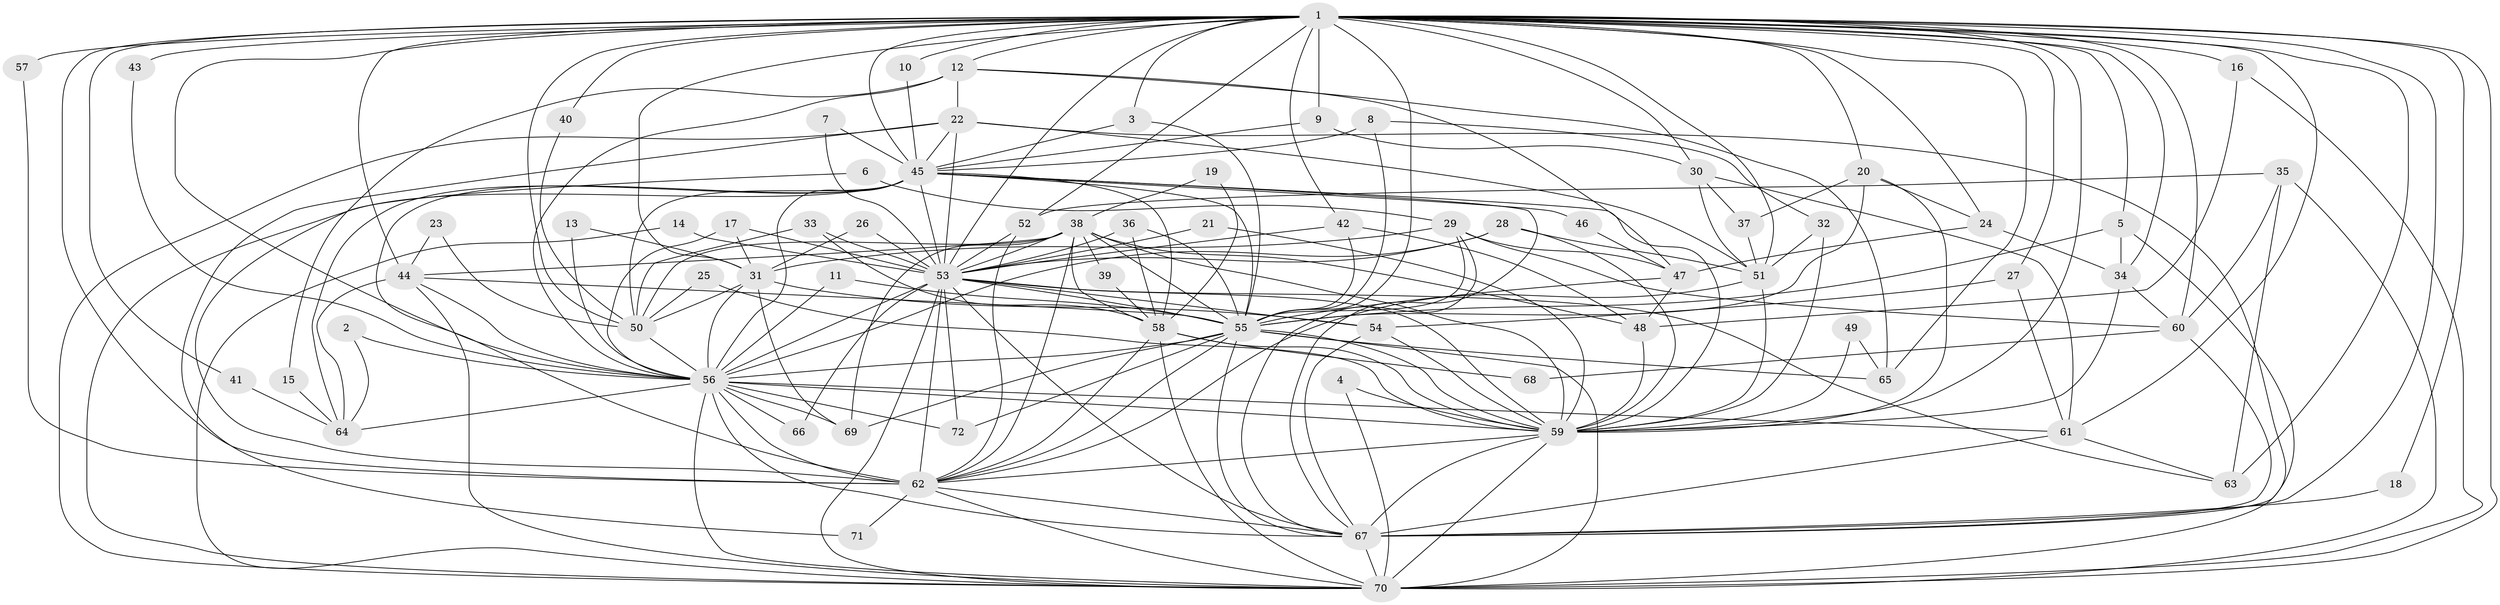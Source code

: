 // original degree distribution, {37: 0.006944444444444444, 19: 0.013888888888888888, 16: 0.013888888888888888, 27: 0.006944444444444444, 18: 0.006944444444444444, 26: 0.006944444444444444, 23: 0.006944444444444444, 22: 0.006944444444444444, 5: 0.0763888888888889, 4: 0.1111111111111111, 8: 0.006944444444444444, 3: 0.2013888888888889, 2: 0.4861111111111111, 6: 0.034722222222222224, 9: 0.006944444444444444, 10: 0.006944444444444444}
// Generated by graph-tools (version 1.1) at 2025/25/03/09/25 03:25:39]
// undirected, 72 vertices, 214 edges
graph export_dot {
graph [start="1"]
  node [color=gray90,style=filled];
  1;
  2;
  3;
  4;
  5;
  6;
  7;
  8;
  9;
  10;
  11;
  12;
  13;
  14;
  15;
  16;
  17;
  18;
  19;
  20;
  21;
  22;
  23;
  24;
  25;
  26;
  27;
  28;
  29;
  30;
  31;
  32;
  33;
  34;
  35;
  36;
  37;
  38;
  39;
  40;
  41;
  42;
  43;
  44;
  45;
  46;
  47;
  48;
  49;
  50;
  51;
  52;
  53;
  54;
  55;
  56;
  57;
  58;
  59;
  60;
  61;
  62;
  63;
  64;
  65;
  66;
  67;
  68;
  69;
  70;
  71;
  72;
  1 -- 3 [weight=1.0];
  1 -- 5 [weight=1.0];
  1 -- 9 [weight=1.0];
  1 -- 10 [weight=1.0];
  1 -- 12 [weight=1.0];
  1 -- 16 [weight=2.0];
  1 -- 18 [weight=1.0];
  1 -- 20 [weight=1.0];
  1 -- 24 [weight=1.0];
  1 -- 27 [weight=1.0];
  1 -- 30 [weight=1.0];
  1 -- 31 [weight=1.0];
  1 -- 34 [weight=1.0];
  1 -- 40 [weight=1.0];
  1 -- 41 [weight=1.0];
  1 -- 42 [weight=2.0];
  1 -- 43 [weight=1.0];
  1 -- 44 [weight=1.0];
  1 -- 45 [weight=4.0];
  1 -- 50 [weight=1.0];
  1 -- 51 [weight=2.0];
  1 -- 52 [weight=2.0];
  1 -- 53 [weight=4.0];
  1 -- 55 [weight=3.0];
  1 -- 56 [weight=2.0];
  1 -- 57 [weight=1.0];
  1 -- 59 [weight=3.0];
  1 -- 60 [weight=1.0];
  1 -- 61 [weight=1.0];
  1 -- 62 [weight=3.0];
  1 -- 63 [weight=2.0];
  1 -- 65 [weight=1.0];
  1 -- 67 [weight=3.0];
  1 -- 70 [weight=2.0];
  2 -- 56 [weight=1.0];
  2 -- 64 [weight=1.0];
  3 -- 45 [weight=1.0];
  3 -- 55 [weight=1.0];
  4 -- 59 [weight=1.0];
  4 -- 70 [weight=1.0];
  5 -- 34 [weight=1.0];
  5 -- 55 [weight=1.0];
  5 -- 70 [weight=1.0];
  6 -- 29 [weight=1.0];
  6 -- 62 [weight=1.0];
  7 -- 45 [weight=1.0];
  7 -- 53 [weight=1.0];
  8 -- 32 [weight=1.0];
  8 -- 45 [weight=1.0];
  8 -- 55 [weight=1.0];
  9 -- 30 [weight=1.0];
  9 -- 45 [weight=1.0];
  10 -- 45 [weight=1.0];
  11 -- 55 [weight=1.0];
  11 -- 56 [weight=1.0];
  12 -- 15 [weight=1.0];
  12 -- 22 [weight=1.0];
  12 -- 47 [weight=1.0];
  12 -- 56 [weight=1.0];
  12 -- 65 [weight=1.0];
  13 -- 31 [weight=1.0];
  13 -- 56 [weight=1.0];
  14 -- 53 [weight=1.0];
  14 -- 70 [weight=1.0];
  15 -- 64 [weight=1.0];
  16 -- 48 [weight=1.0];
  16 -- 70 [weight=1.0];
  17 -- 31 [weight=1.0];
  17 -- 53 [weight=1.0];
  17 -- 56 [weight=1.0];
  18 -- 67 [weight=1.0];
  19 -- 38 [weight=1.0];
  19 -- 58 [weight=1.0];
  20 -- 24 [weight=1.0];
  20 -- 37 [weight=1.0];
  20 -- 55 [weight=1.0];
  20 -- 59 [weight=1.0];
  21 -- 53 [weight=1.0];
  21 -- 59 [weight=1.0];
  22 -- 45 [weight=1.0];
  22 -- 51 [weight=1.0];
  22 -- 53 [weight=1.0];
  22 -- 67 [weight=1.0];
  22 -- 70 [weight=1.0];
  22 -- 71 [weight=1.0];
  23 -- 44 [weight=1.0];
  23 -- 50 [weight=1.0];
  24 -- 34 [weight=1.0];
  24 -- 47 [weight=1.0];
  25 -- 50 [weight=1.0];
  25 -- 59 [weight=1.0];
  26 -- 31 [weight=1.0];
  26 -- 53 [weight=1.0];
  27 -- 54 [weight=1.0];
  27 -- 61 [weight=1.0];
  28 -- 51 [weight=1.0];
  28 -- 53 [weight=1.0];
  28 -- 56 [weight=1.0];
  28 -- 59 [weight=1.0];
  29 -- 31 [weight=1.0];
  29 -- 47 [weight=1.0];
  29 -- 55 [weight=1.0];
  29 -- 60 [weight=1.0];
  29 -- 67 [weight=1.0];
  30 -- 37 [weight=1.0];
  30 -- 51 [weight=1.0];
  30 -- 61 [weight=1.0];
  31 -- 50 [weight=1.0];
  31 -- 54 [weight=1.0];
  31 -- 56 [weight=2.0];
  31 -- 69 [weight=1.0];
  32 -- 51 [weight=1.0];
  32 -- 59 [weight=1.0];
  33 -- 50 [weight=1.0];
  33 -- 53 [weight=1.0];
  33 -- 58 [weight=1.0];
  34 -- 59 [weight=1.0];
  34 -- 60 [weight=1.0];
  35 -- 52 [weight=1.0];
  35 -- 60 [weight=1.0];
  35 -- 63 [weight=1.0];
  35 -- 70 [weight=1.0];
  36 -- 53 [weight=1.0];
  36 -- 55 [weight=1.0];
  36 -- 58 [weight=1.0];
  37 -- 51 [weight=1.0];
  38 -- 39 [weight=1.0];
  38 -- 44 [weight=1.0];
  38 -- 48 [weight=1.0];
  38 -- 50 [weight=1.0];
  38 -- 53 [weight=1.0];
  38 -- 55 [weight=1.0];
  38 -- 58 [weight=1.0];
  38 -- 59 [weight=1.0];
  38 -- 62 [weight=1.0];
  38 -- 69 [weight=1.0];
  39 -- 58 [weight=2.0];
  40 -- 50 [weight=1.0];
  41 -- 64 [weight=1.0];
  42 -- 48 [weight=1.0];
  42 -- 53 [weight=1.0];
  42 -- 55 [weight=1.0];
  43 -- 56 [weight=1.0];
  44 -- 55 [weight=1.0];
  44 -- 56 [weight=1.0];
  44 -- 64 [weight=1.0];
  44 -- 70 [weight=1.0];
  45 -- 46 [weight=1.0];
  45 -- 50 [weight=1.0];
  45 -- 53 [weight=1.0];
  45 -- 55 [weight=1.0];
  45 -- 56 [weight=1.0];
  45 -- 58 [weight=1.0];
  45 -- 59 [weight=1.0];
  45 -- 62 [weight=1.0];
  45 -- 64 [weight=1.0];
  45 -- 67 [weight=1.0];
  45 -- 70 [weight=1.0];
  46 -- 47 [weight=1.0];
  47 -- 48 [weight=1.0];
  47 -- 55 [weight=1.0];
  48 -- 59 [weight=1.0];
  49 -- 59 [weight=1.0];
  49 -- 65 [weight=1.0];
  50 -- 56 [weight=1.0];
  51 -- 59 [weight=1.0];
  51 -- 62 [weight=1.0];
  52 -- 53 [weight=1.0];
  52 -- 62 [weight=1.0];
  53 -- 54 [weight=1.0];
  53 -- 55 [weight=1.0];
  53 -- 56 [weight=1.0];
  53 -- 59 [weight=1.0];
  53 -- 62 [weight=1.0];
  53 -- 63 [weight=1.0];
  53 -- 66 [weight=1.0];
  53 -- 67 [weight=1.0];
  53 -- 70 [weight=1.0];
  53 -- 72 [weight=1.0];
  54 -- 59 [weight=1.0];
  54 -- 67 [weight=1.0];
  55 -- 56 [weight=2.0];
  55 -- 59 [weight=1.0];
  55 -- 62 [weight=1.0];
  55 -- 65 [weight=1.0];
  55 -- 67 [weight=1.0];
  55 -- 69 [weight=1.0];
  55 -- 70 [weight=2.0];
  55 -- 72 [weight=1.0];
  56 -- 59 [weight=1.0];
  56 -- 61 [weight=1.0];
  56 -- 62 [weight=1.0];
  56 -- 64 [weight=1.0];
  56 -- 66 [weight=1.0];
  56 -- 67 [weight=1.0];
  56 -- 69 [weight=1.0];
  56 -- 70 [weight=1.0];
  56 -- 72 [weight=1.0];
  57 -- 62 [weight=1.0];
  58 -- 59 [weight=1.0];
  58 -- 62 [weight=1.0];
  58 -- 68 [weight=1.0];
  58 -- 70 [weight=1.0];
  59 -- 62 [weight=1.0];
  59 -- 67 [weight=1.0];
  59 -- 70 [weight=1.0];
  60 -- 67 [weight=1.0];
  60 -- 68 [weight=1.0];
  61 -- 63 [weight=1.0];
  61 -- 67 [weight=1.0];
  62 -- 67 [weight=1.0];
  62 -- 70 [weight=1.0];
  62 -- 71 [weight=1.0];
  67 -- 70 [weight=1.0];
}
